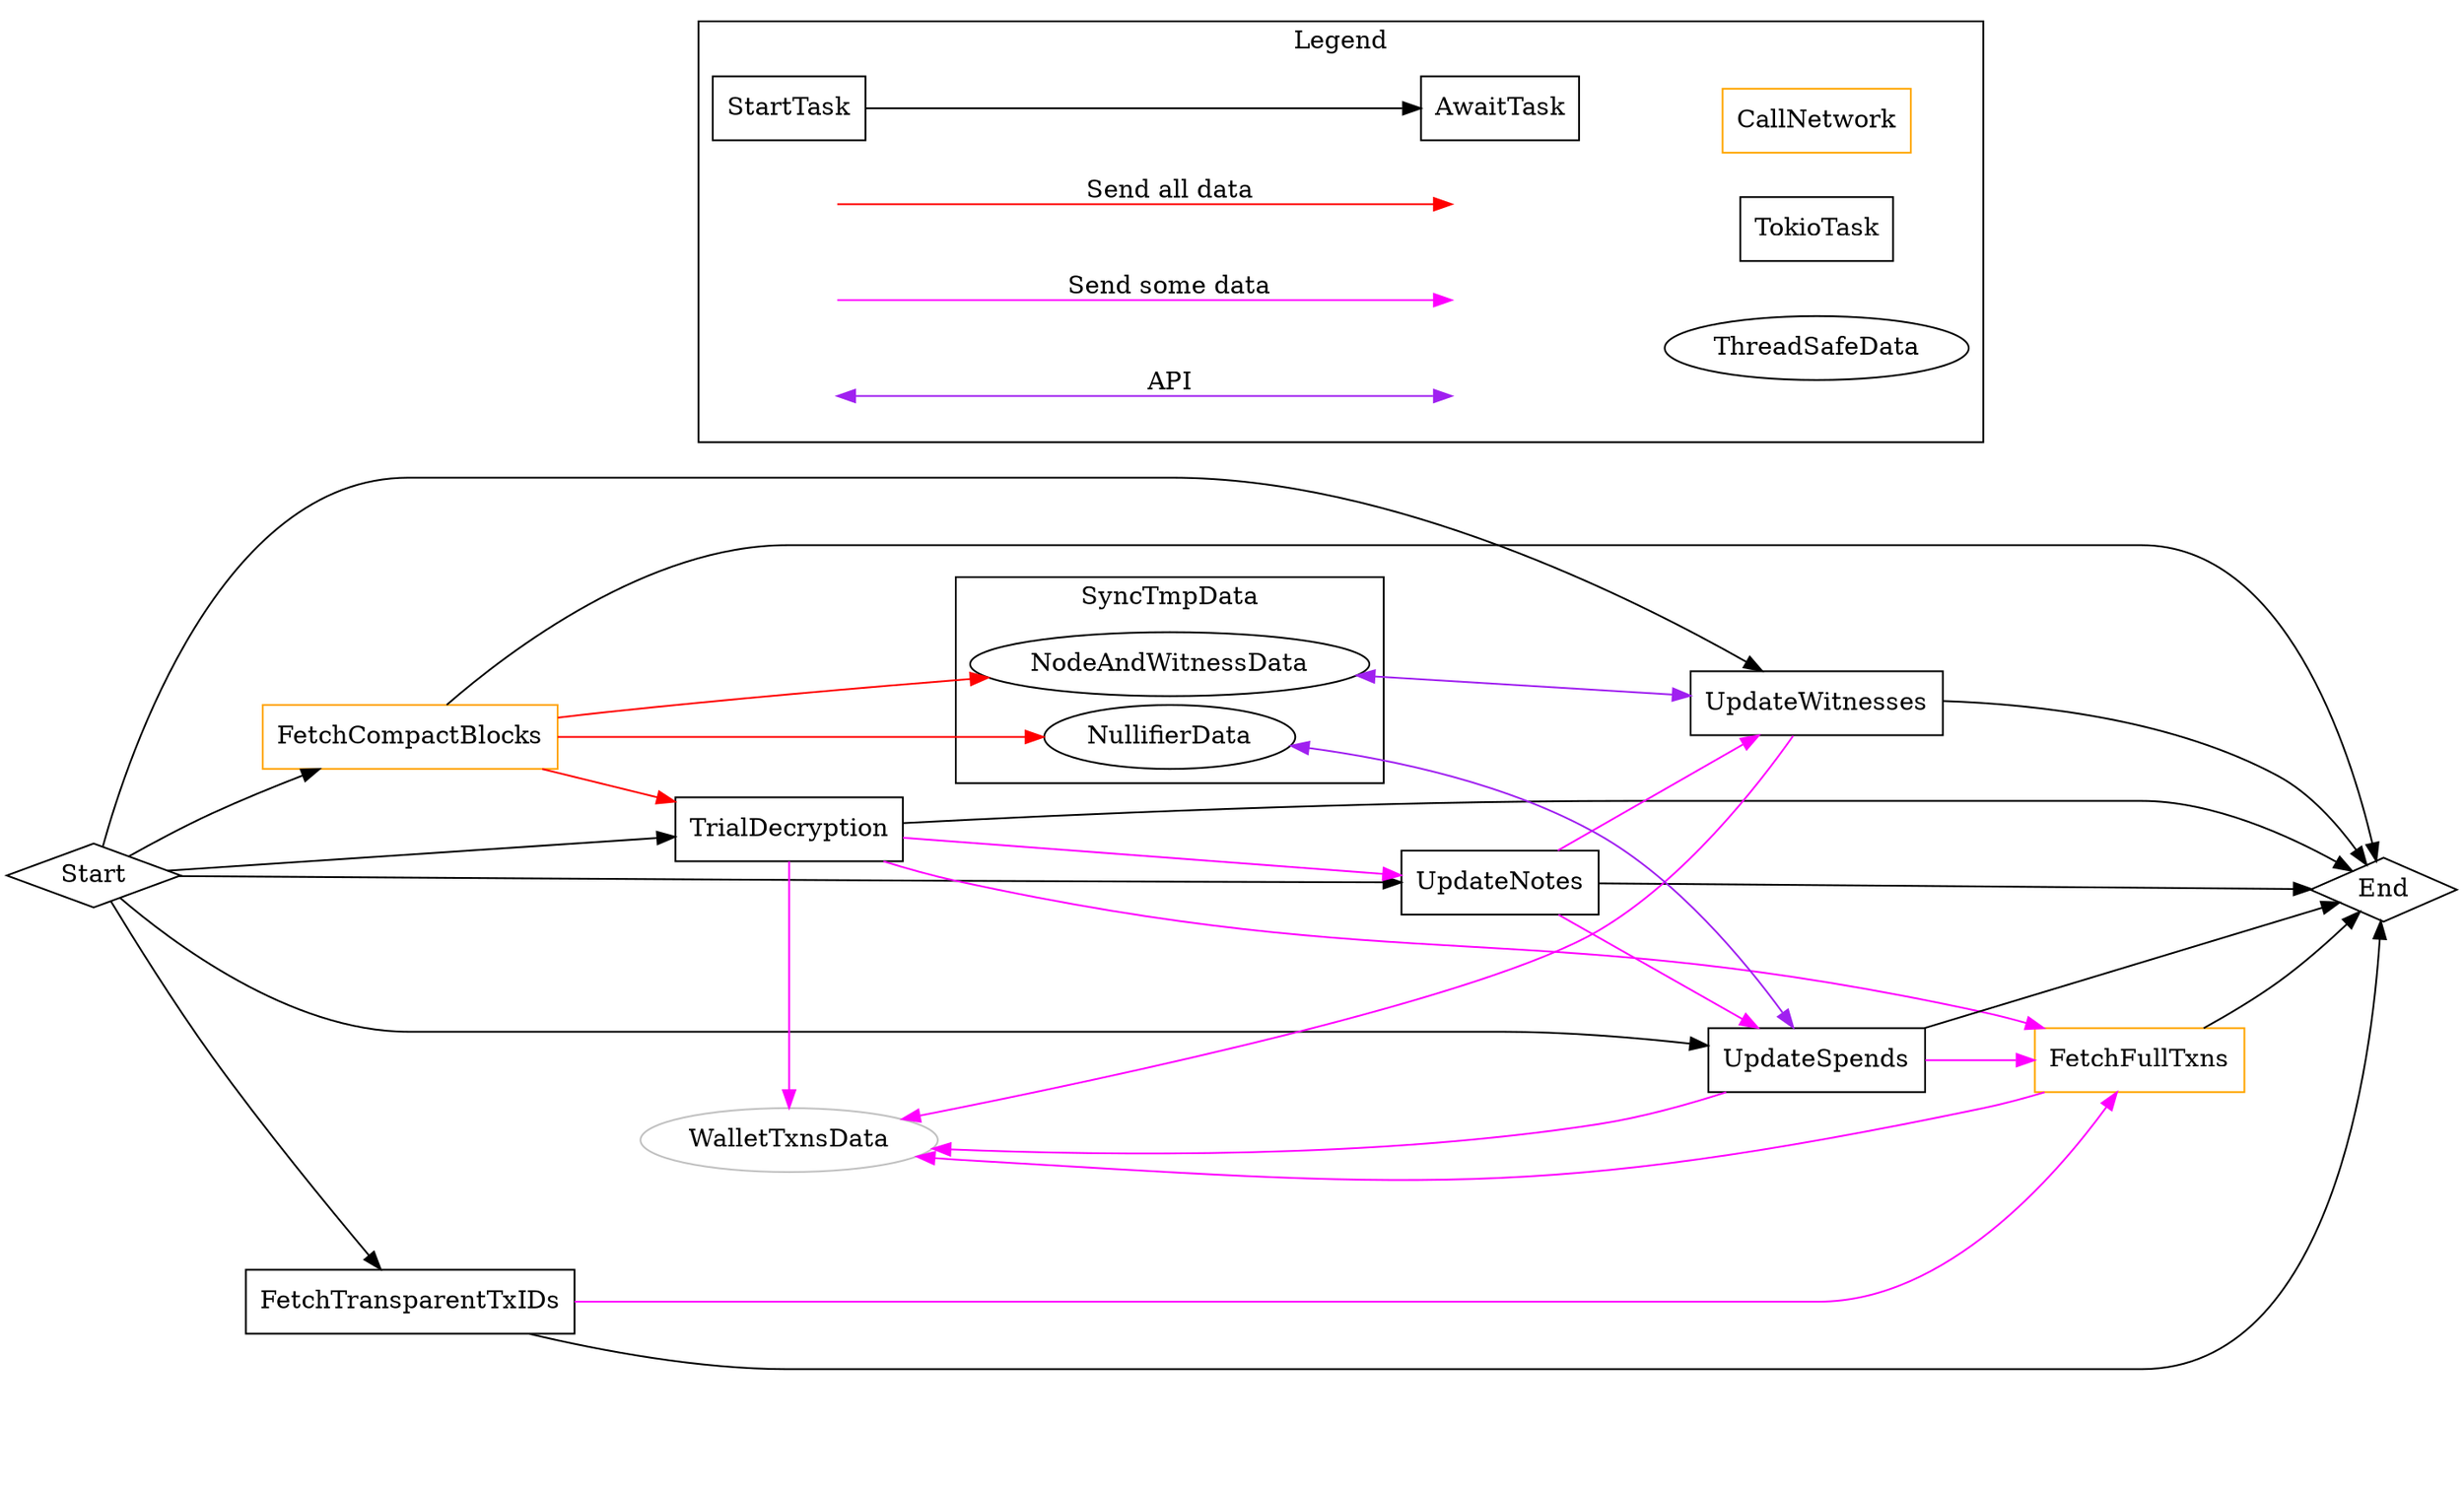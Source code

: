 
digraph D {
    rankdir=LR;
    newrank=true;

    // make invisible ranks
    rank1 [style=invis/* color="gray" */];
    rank2 [style=invis/* color="gray" */];
    rank3 [style=invis/* color="gray" */];
    rank4 [style=invis/* color="gray" */];
    rank5 [style=invis/* color="gray" */];
    rank6 [style=invis/* color="gray" */];

    rank1 -> rank2 [style=invis/* color="gray" */];
    rank2 -> rank3 [style=invis/* color="gray" */]
    rank3 -> rank4 [style=invis/* color="gray" */]
    rank4 -> rank5 [style=invis/* color="gray" */]
    rank5 -> rank6 [style=invis/* color="gray" */]

    Start [shape=diamond]
    Start -> FetchCompactBlocks 
    Start -> TrialDecryption
    Start -> FetchTransparentTxIDs
    Start -> UpdateNotes
    Start -> UpdateWitnesses
    Start -> UpdateSpends

    FetchCompactBlocks [shape=rect, color="orange"]
    FetchTransparentTxIDs [shape=rect]

    TrialDecryption [shape=rect]
    
    UpdateNotes [shape=rect]
    FetchFullTxns [shape=rect, color="orange"]

    UpdateWitnesses [shape=rect]
    UpdateSpends [shape=rect]

    FetchCompactBlocks -> NullifierData  [color="red"]
    FetchCompactBlocks -> TrialDecryption [color="red"]
    FetchCompactBlocks -> NodeAndWitnessData [color="red"]

    NullifierData -> UpdateSpends [color="purple", dir=both]

    NodeAndWitnessData -> UpdateWitnesses  [color="purple", dir=both]

    UpdateNotes -> UpdateWitnesses [color="magenta"]
    UpdateNotes -> UpdateSpends [color="magenta"]

    TrialDecryption -> FetchFullTxns [color="magenta"]
    TrialDecryption -> UpdateNotes [color="magenta"]
    TrialDecryption -> WalletTxnsData [color="magenta"]

    UpdateSpends -> FetchFullTxns [color="magenta"]
    FetchTransparentTxIDs -> FetchFullTxns [color="magenta"]
    
    UpdateWitnesses -> WalletTxnsData [color="magenta"]
    UpdateSpends -> WalletTxnsData [color="magenta"]
    FetchFullTxns -> WalletTxnsData [color="magenta"]

    FetchTransparentTxIDs -> End
    FetchCompactBlocks -> End
    FetchFullTxns -> End
    UpdateNotes -> End
    UpdateSpends -> End
    UpdateWitnesses -> End
    TrialDecryption -> End
    
    End [shape=diamond]

    subgraph cluster_l1 {
        label="Legend"

        StartTask [shape=rect]
        AwaitTask [shape=rect]
        StartTask -> AwaitTask

        c [style=invis]
        d [style=invis]
        c -> d [label="Send all data", color="red"]

        e [style=invis]
        f [style=invis]
        e -> f [label="Send some data", color="magenta"]

        g [style=invis]
        h [style=invis]
        g -> h [label="API", color="purple", dir="both"]

        CallNetwork [shape=rect, color="orange"]
        TokioTask [shape=rect]
        ThreadSafeData [shape=oval]    
    }
    
    WalletTxnsData [shape=oval; color=gray]

    subgraph cluster_l2 {
        label="SyncTmpData"
        NodeAndWitnessData [shape=oval]
        NullifierData [shape=oval]
    }


    {rank=same rank1 Start}
    {rank=same rank2 FetchCompactBlocks FetchTransparentTxIDs}
    {rank=same rank3 TrialDecryption WalletTxnsData StartTask c e g}
    {rank=same rank4 UpdateNotes}
    {rank=same rank5 UpdateWitnesses UpdateSpends CallNetwork TokioTask ThreadSafeData}
    {rank=same rank6 End}

}

